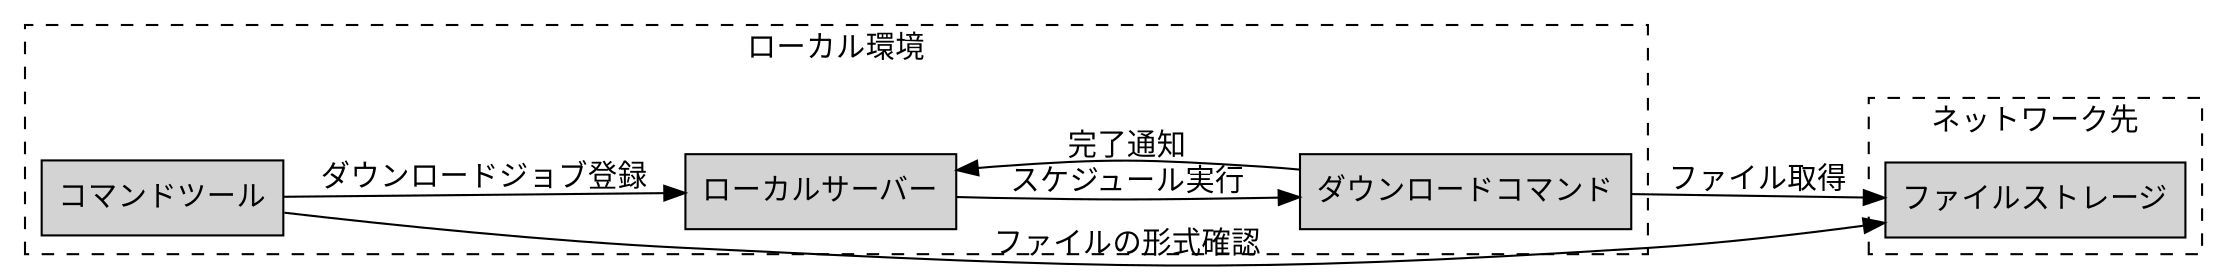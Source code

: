 digraph FileDownloadSystem {
    rankdir=LR;
    node [shape=box, style=filled, fillcolor=lightgray];

    subgraph cluster_local {
        label = "ローカル環境";
        style = dashed;

        CommandTool [label="コマンドツール"];
        LocalServer [label="ローカルサーバー"];
        DownloadCommand [label="ダウンロードコマンド"];
    }

    subgraph cluster_remote {
        label = "ネットワーク先";
        style = dashed;

        FileStorage [label="ファイルストレージ"];
    }

    // フローの定義
    CommandTool -> FileStorage [label="ファイルの形式確認"];
    CommandTool -> LocalServer [label="ダウンロードジョブ登録"];
    LocalServer -> DownloadCommand [label="スケジュール実行"];
    DownloadCommand -> FileStorage [label="ファイル取得"];
    DownloadCommand -> LocalServer [label="完了通知"];
}

